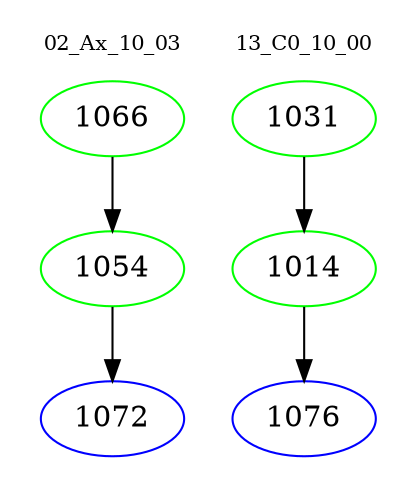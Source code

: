 digraph{
subgraph cluster_0 {
color = white
label = "02_Ax_10_03";
fontsize=10;
T0_1066 [label="1066", color="green"]
T0_1066 -> T0_1054 [color="black"]
T0_1054 [label="1054", color="green"]
T0_1054 -> T0_1072 [color="black"]
T0_1072 [label="1072", color="blue"]
}
subgraph cluster_1 {
color = white
label = "13_C0_10_00";
fontsize=10;
T1_1031 [label="1031", color="green"]
T1_1031 -> T1_1014 [color="black"]
T1_1014 [label="1014", color="green"]
T1_1014 -> T1_1076 [color="black"]
T1_1076 [label="1076", color="blue"]
}
}
